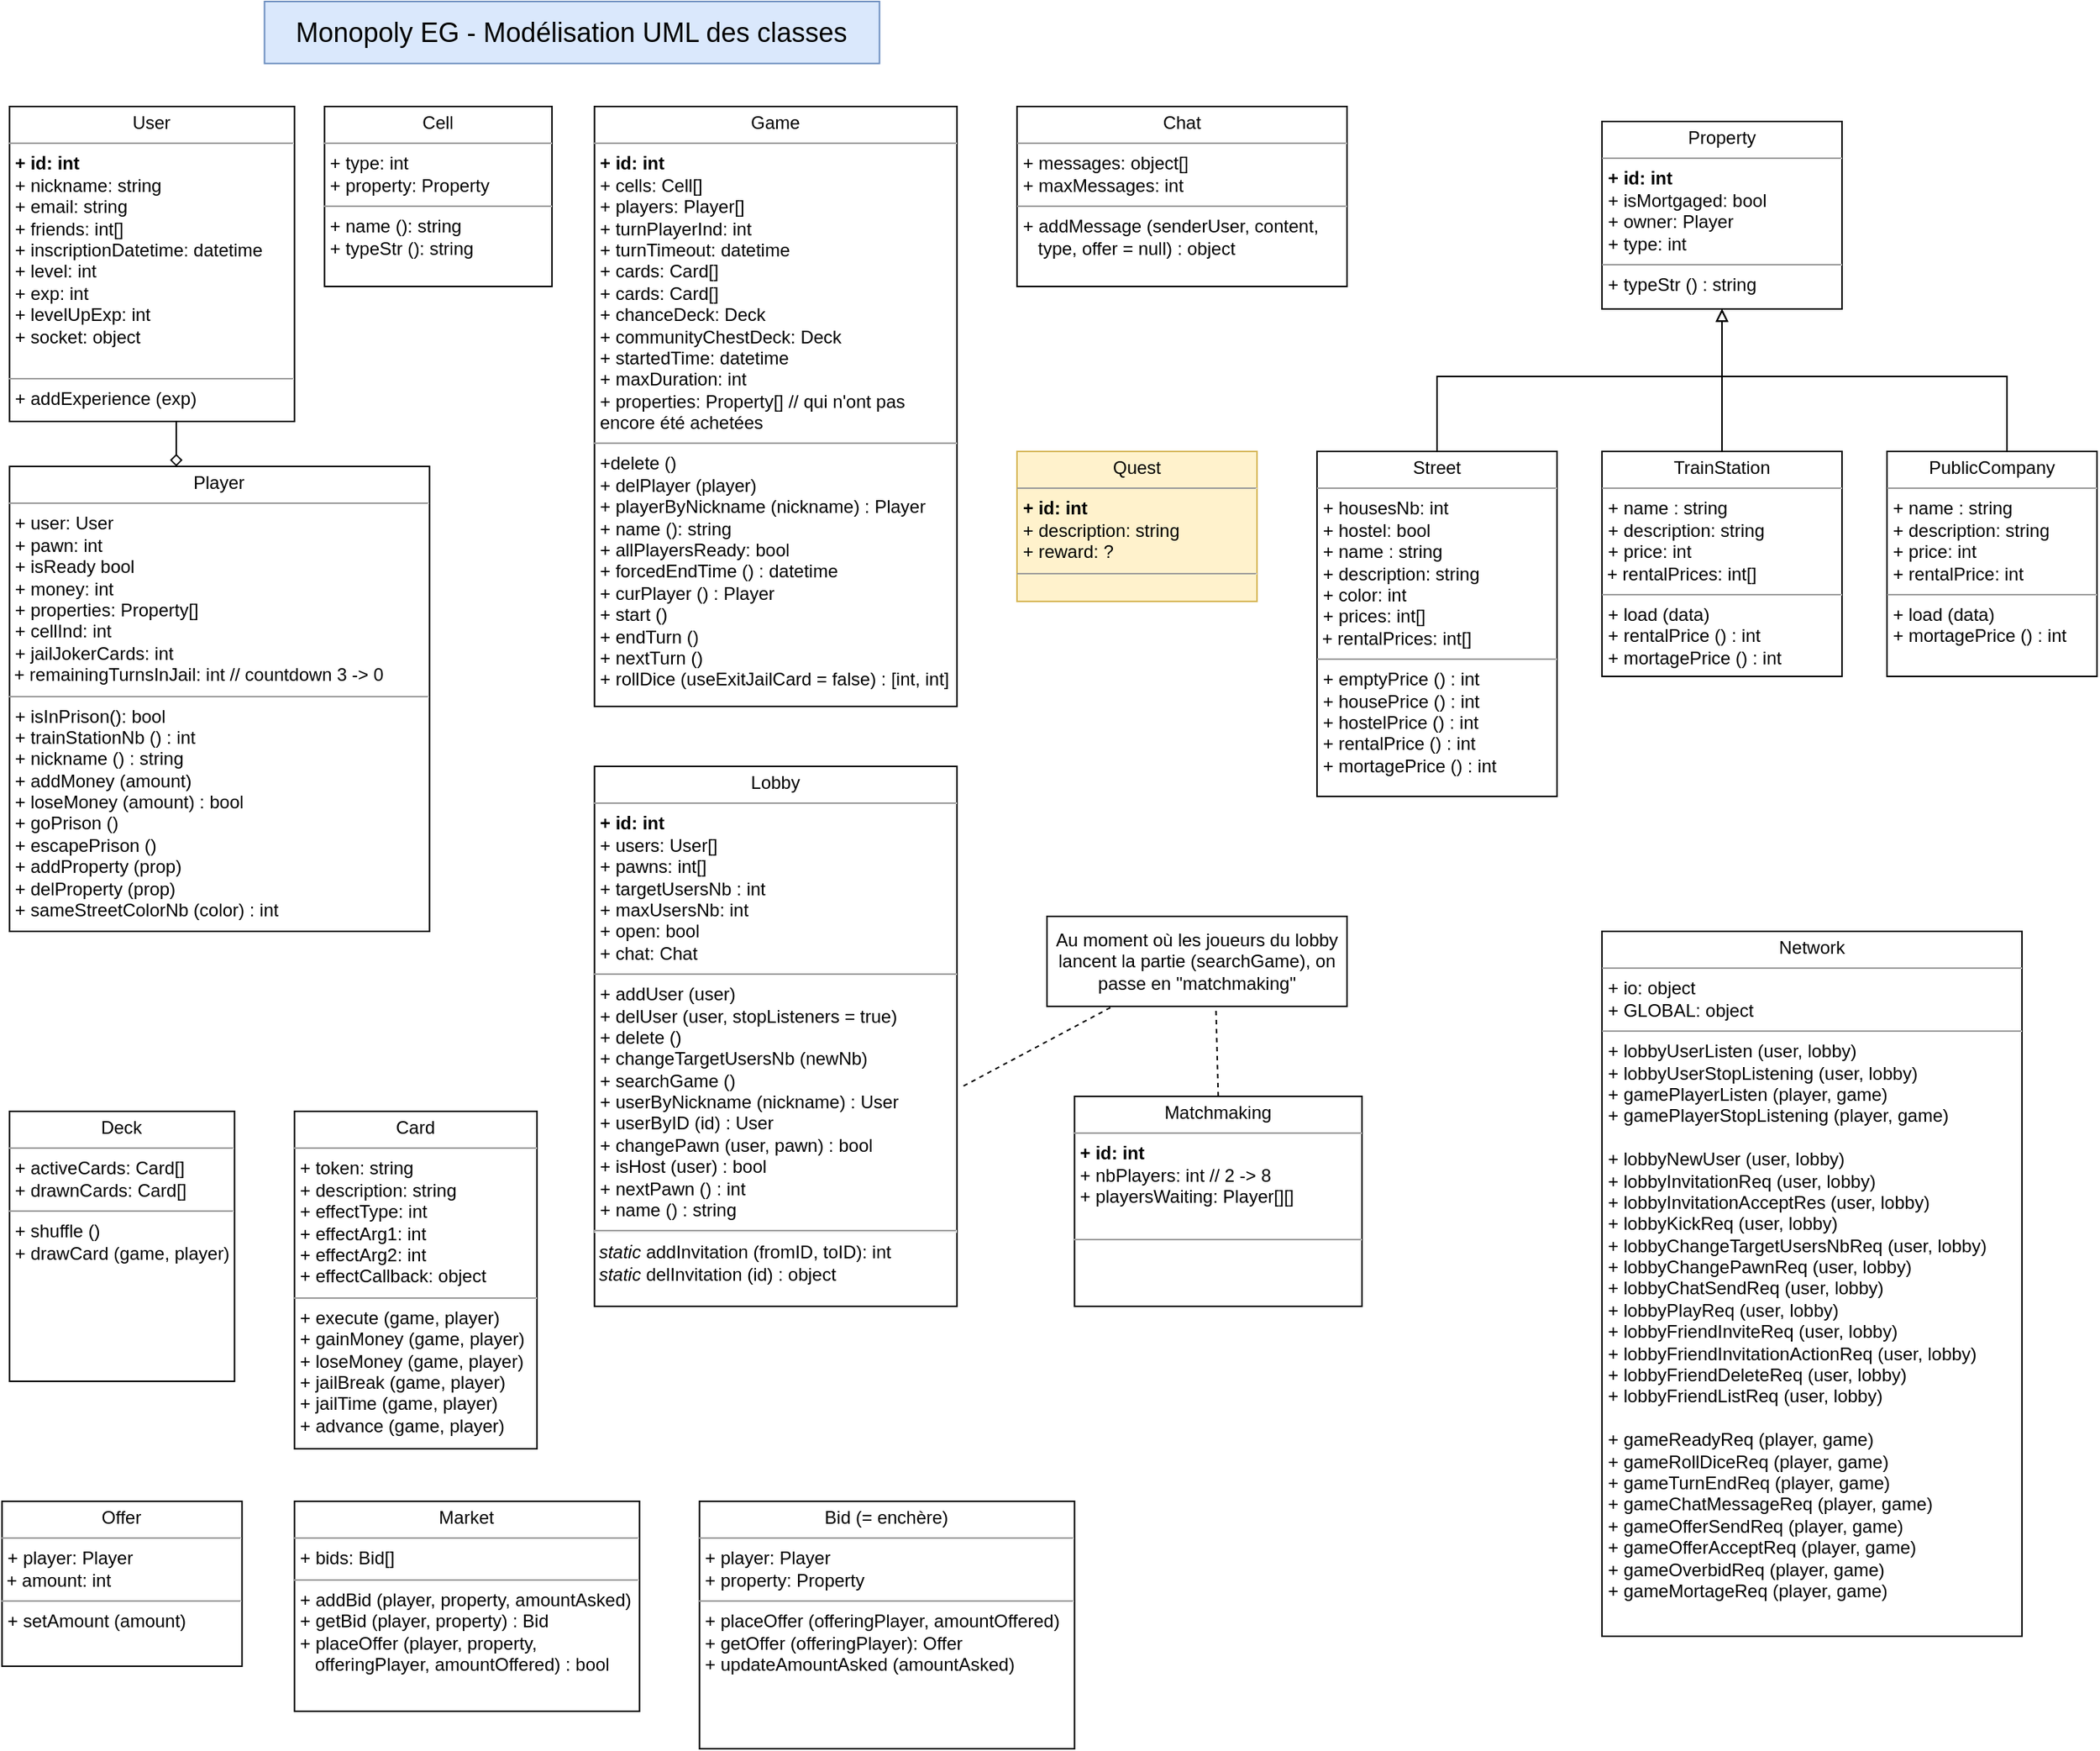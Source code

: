 <mxfile version="12.8.1" type="device"><diagram id="NGdUNpbm5gjmTRBbNCCQ" name="Page-3"><mxGraphModel dx="2592" dy="957" grid="1" gridSize="10" guides="1" tooltips="1" connect="1" arrows="1" fold="1" page="1" pageScale="1" pageWidth="1169" pageHeight="827" math="0" shadow="0"><root><mxCell id="SVVg9primmLAycenx9-a-0"/><mxCell id="SVVg9primmLAycenx9-a-1" parent="SVVg9primmLAycenx9-a-0"/><mxCell id="SVVg9primmLAycenx9-a-2" value="&lt;p style=&quot;margin: 0px ; margin-top: 4px ; text-align: center&quot;&gt;Game&lt;/p&gt;&lt;hr size=&quot;1&quot;&gt;&lt;p style=&quot;margin: 0px ; margin-left: 4px&quot;&gt;&lt;span style=&quot;font-weight: 700 ; white-space: normal&quot;&gt;+ id: int&lt;/span&gt;&lt;br&gt;&lt;/p&gt;&lt;p style=&quot;margin: 0px ; margin-left: 4px&quot;&gt;&lt;span style=&quot;white-space: normal&quot;&gt;+ cells: Cell[]&lt;/span&gt;&lt;span style=&quot;font-weight: 700 ; white-space: normal&quot;&gt;&lt;br&gt;&lt;/span&gt;&lt;/p&gt;&lt;p style=&quot;margin: 0px ; margin-left: 4px&quot;&gt;&lt;span style=&quot;white-space: normal&quot;&gt;+ players: Player[]&lt;/span&gt;&lt;/p&gt;&lt;p style=&quot;margin: 0px ; margin-left: 4px&quot;&gt;+ turnPlayerInd: int&lt;/p&gt;&lt;p style=&quot;margin: 0px ; margin-left: 4px&quot;&gt;+ turnTimeout: datetime&lt;br&gt;&lt;/p&gt;&lt;p style=&quot;margin: 0px ; margin-left: 4px&quot;&gt;&lt;span style=&quot;white-space: normal&quot;&gt;+ cards: Card[]&lt;br&gt;&lt;/span&gt;&lt;/p&gt;&lt;p style=&quot;margin: 0px ; margin-left: 4px&quot;&gt;&lt;span style=&quot;white-space: normal&quot;&gt;+ cards: Card[]&lt;/span&gt;&lt;/p&gt;&lt;p style=&quot;margin: 0px ; margin-left: 4px&quot;&gt;&lt;span style=&quot;white-space: normal&quot;&gt;+ chanceDeck: Deck&lt;/span&gt;&lt;/p&gt;&lt;p style=&quot;margin: 0px ; margin-left: 4px&quot;&gt;&lt;span style=&quot;white-space: normal&quot;&gt;+ communityChestDeck: Deck&lt;/span&gt;&lt;/p&gt;&lt;p style=&quot;margin: 0px ; margin-left: 4px&quot;&gt;&lt;span style=&quot;white-space: normal&quot;&gt;+ startedTime: datetime&lt;/span&gt;&lt;/p&gt;&lt;p style=&quot;margin: 0px ; margin-left: 4px&quot;&gt;&lt;span style=&quot;white-space: normal&quot;&gt;+ maxDuration: int&lt;br&gt;&lt;/span&gt;&lt;/p&gt;&lt;p style=&quot;margin: 0px ; margin-left: 4px&quot;&gt;&lt;span style=&quot;white-space: normal&quot;&gt;+ properties: Property[] // qui n'ont pas encore été achetées&lt;/span&gt;&lt;/p&gt;&lt;hr size=&quot;1&quot;&gt;&lt;p style=&quot;margin: 0px ; margin-left: 4px&quot;&gt;+delete ()&lt;/p&gt;&lt;p style=&quot;margin: 0px ; margin-left: 4px&quot;&gt;+ delPlayer (player)&lt;/p&gt;&lt;p style=&quot;margin: 0px ; margin-left: 4px&quot;&gt;+ playerByNickname (nickname) : Player&lt;/p&gt;&lt;p style=&quot;margin: 0px ; margin-left: 4px&quot;&gt;+ name (): string&lt;/p&gt;&lt;p style=&quot;margin: 0px ; margin-left: 4px&quot;&gt;+ allPlayersReady: bool&lt;/p&gt;&lt;p style=&quot;margin: 0px ; margin-left: 4px&quot;&gt;+ forcedEndTime () : datetime&lt;/p&gt;&lt;p style=&quot;margin: 0px ; margin-left: 4px&quot;&gt;+ curPlayer () : Player&lt;/p&gt;&lt;p style=&quot;margin: 0px ; margin-left: 4px&quot;&gt;+ start ()&lt;/p&gt;&lt;p style=&quot;margin: 0px ; margin-left: 4px&quot;&gt;+ endTurn ()&lt;/p&gt;&lt;p style=&quot;margin: 0px ; margin-left: 4px&quot;&gt;+ nextTurn ()&lt;/p&gt;&lt;p style=&quot;margin: 0px ; margin-left: 4px&quot;&gt;+ rollDice (useExitJailCard = false) : [int, int]&lt;br&gt;&lt;/p&gt;" style="verticalAlign=top;align=left;overflow=fill;fontSize=12;fontFamily=Helvetica;html=1;rounded=0;shadow=0;comic=0;labelBackgroundColor=none;strokeWidth=1" parent="SVVg9primmLAycenx9-a-1" vertex="1"><mxGeometry x="428.33" y="90" width="241.67" height="400" as="geometry"/></mxCell><mxCell id="SVVg9primmLAycenx9-a-3" value="&lt;p style=&quot;margin: 0px ; margin-top: 4px ; text-align: center&quot;&gt;Cell&lt;/p&gt;&lt;hr size=&quot;1&quot;&gt;&lt;p style=&quot;margin: 0px ; margin-left: 4px&quot;&gt;&lt;span style=&quot;white-space: normal&quot;&gt;+ type: int&lt;/span&gt;&lt;span style=&quot;font-weight: 700 ; white-space: normal&quot;&gt;&lt;br&gt;&lt;/span&gt;&lt;/p&gt;&lt;p style=&quot;margin: 0px ; margin-left: 4px&quot;&gt;&lt;span style=&quot;white-space: normal&quot;&gt;+ property: Property&lt;/span&gt;&lt;/p&gt;&lt;hr size=&quot;1&quot;&gt;&lt;p style=&quot;margin: 0px ; margin-left: 4px&quot;&gt;+ name (): string&lt;/p&gt;&lt;p style=&quot;margin: 0px ; margin-left: 4px&quot;&gt;+ typeStr (): string&lt;br&gt;&lt;/p&gt;" style="verticalAlign=top;align=left;overflow=fill;fontSize=12;fontFamily=Helvetica;html=1;rounded=0;shadow=0;comic=0;labelBackgroundColor=none;strokeWidth=1" parent="SVVg9primmLAycenx9-a-1" vertex="1"><mxGeometry x="248.33" y="90" width="151.67" height="120" as="geometry"/></mxCell><mxCell id="SVVg9primmLAycenx9-a-40" style="edgeStyle=orthogonalEdgeStyle;rounded=0;comic=0;jumpStyle=none;orthogonalLoop=1;jettySize=auto;html=1;entryX=0.585;entryY=0.999;entryDx=0;entryDy=0;entryPerimeter=0;shadow=0;endArrow=none;endFill=0;strokeWidth=1;startArrow=diamond;startFill=0;" parent="SVVg9primmLAycenx9-a-1" source="SVVg9primmLAycenx9-a-4" target="SVVg9primmLAycenx9-a-22" edge="1"><mxGeometry relative="1" as="geometry"><Array as="points"><mxPoint x="149" y="270"/></Array></mxGeometry></mxCell><mxCell id="SVVg9primmLAycenx9-a-4" value="&lt;p style=&quot;margin: 0px ; margin-top: 4px ; text-align: center&quot;&gt;Player&lt;/p&gt;&lt;hr size=&quot;1&quot;&gt;&lt;p style=&quot;margin: 0px ; margin-left: 4px&quot;&gt;&lt;span style=&quot;white-space: normal&quot;&gt;+ user: User&lt;/span&gt;&lt;br&gt;&lt;span style=&quot;white-space: normal&quot;&gt;&lt;span style=&quot;white-space: normal&quot;&gt;+ pawn: int&lt;br&gt;&lt;/span&gt;&lt;/span&gt;&lt;/p&gt;&lt;p style=&quot;margin: 0px ; margin-left: 4px&quot;&gt;&lt;span style=&quot;white-space: normal&quot;&gt;+ isReady bool&lt;/span&gt;&lt;/p&gt;&lt;p style=&quot;margin: 0px ; margin-left: 4px&quot;&gt;&lt;span style=&quot;white-space: normal&quot;&gt;+ money: int&lt;br&gt;&lt;/span&gt;&lt;/p&gt;&lt;p style=&quot;margin: 0px ; margin-left: 4px&quot;&gt;&lt;span style=&quot;white-space: normal&quot;&gt;+ properties: Property[]&lt;/span&gt;&lt;/p&gt;&lt;p style=&quot;margin: 0px ; margin-left: 4px&quot;&gt;&lt;span style=&quot;white-space: normal&quot;&gt;+ cellInd: int&lt;br&gt;&lt;/span&gt;&lt;/p&gt;&lt;p style=&quot;margin: 0px ; margin-left: 4px&quot;&gt;&lt;span style=&quot;white-space: normal&quot;&gt;+ jailJokerCards: int&lt;/span&gt;&lt;/p&gt;&lt;span style=&quot;white-space: normal&quot;&gt;&amp;nbsp;+ remainingTurnsInJail: int // countdown 3 -&amp;gt; 0&lt;/span&gt;&lt;hr size=&quot;1&quot;&gt;&lt;p style=&quot;margin: 0px ; margin-left: 4px&quot;&gt;+ isInPrison(): bool&lt;/p&gt;&lt;p style=&quot;margin: 0px ; margin-left: 4px&quot;&gt;+ trainStationNb () : int&lt;/p&gt;&lt;p style=&quot;margin: 0px ; margin-left: 4px&quot;&gt;+ nickname () : string&lt;/p&gt;&lt;p style=&quot;margin: 0px ; margin-left: 4px&quot;&gt;+ addMoney (amount)&lt;/p&gt;&lt;p style=&quot;margin: 0px ; margin-left: 4px&quot;&gt;+ loseMoney (amount) : bool&lt;/p&gt;&lt;p style=&quot;margin: 0px ; margin-left: 4px&quot;&gt;+ goPrison ()&lt;/p&gt;&lt;p style=&quot;margin: 0px ; margin-left: 4px&quot;&gt;+ escapePrison ()&lt;/p&gt;&lt;p style=&quot;margin: 0px ; margin-left: 4px&quot;&gt;+ addProperty (prop)&lt;/p&gt;&lt;p style=&quot;margin: 0px ; margin-left: 4px&quot;&gt;+ delProperty (prop)&lt;/p&gt;&lt;p style=&quot;margin: 0px ; margin-left: 4px&quot;&gt;+ sameStreetColorNb (color) : int&lt;br&gt;&lt;/p&gt;" style="verticalAlign=top;align=left;overflow=fill;fontSize=12;fontFamily=Helvetica;html=1;rounded=0;shadow=0;comic=0;labelBackgroundColor=none;strokeWidth=1" parent="SVVg9primmLAycenx9-a-1" vertex="1"><mxGeometry x="38.33" y="330" width="280" height="310" as="geometry"/></mxCell><mxCell id="SVVg9primmLAycenx9-a-5" value="&lt;p style=&quot;margin: 0px ; margin-top: 4px ; text-align: center&quot;&gt;Property&lt;/p&gt;&lt;hr size=&quot;1&quot;&gt;&lt;p style=&quot;margin: 0px ; margin-left: 4px&quot;&gt;&lt;span style=&quot;font-weight: 700 ; white-space: normal&quot;&gt;+ id: int&lt;/span&gt;&lt;/p&gt;&lt;p style=&quot;margin: 0px ; margin-left: 4px&quot;&gt;&lt;span style=&quot;white-space: normal&quot;&gt;+ isMortgaged: bool&lt;/span&gt;&lt;/p&gt;&lt;p style=&quot;margin: 0px ; margin-left: 4px&quot;&gt;&lt;span style=&quot;white-space: normal&quot;&gt;+ owner: Player&lt;/span&gt;&lt;/p&gt;&lt;p style=&quot;margin: 0px ; margin-left: 4px&quot;&gt;&lt;span style=&quot;white-space: normal&quot;&gt;+ type: int&lt;br&gt;&lt;/span&gt;&lt;/p&gt;&lt;hr size=&quot;1&quot;&gt;&lt;p style=&quot;margin: 0px ; margin-left: 4px&quot;&gt;+ typeStr () : string&lt;br&gt;&lt;/p&gt;" style="verticalAlign=top;align=left;overflow=fill;fontSize=12;fontFamily=Helvetica;html=1;rounded=0;shadow=0;comic=0;labelBackgroundColor=none;strokeWidth=1" parent="SVVg9primmLAycenx9-a-1" vertex="1"><mxGeometry x="1100" y="100" width="160" height="125" as="geometry"/></mxCell><mxCell id="SVVg9primmLAycenx9-a-39" style="edgeStyle=orthogonalEdgeStyle;rounded=0;comic=0;jumpStyle=none;orthogonalLoop=1;jettySize=auto;html=1;shadow=0;endArrow=none;endFill=0;" parent="SVVg9primmLAycenx9-a-1" source="SVVg9primmLAycenx9-a-6" edge="1"><mxGeometry relative="1" as="geometry"><mxPoint x="1180" y="250" as="targetPoint"/><Array as="points"><mxPoint x="990" y="270"/><mxPoint x="1180" y="270"/></Array></mxGeometry></mxCell><mxCell id="SVVg9primmLAycenx9-a-6" value="&lt;p style=&quot;margin: 0px ; margin-top: 4px ; text-align: center&quot;&gt;Street&lt;/p&gt;&lt;hr size=&quot;1&quot;&gt;&lt;p style=&quot;margin: 0px ; margin-left: 4px&quot;&gt;+ housesNb: int&lt;/p&gt;&lt;p style=&quot;margin: 0px ; margin-left: 4px&quot;&gt;+ hostel: bool&lt;br&gt;&lt;/p&gt;&lt;p style=&quot;margin: 0px ; margin-left: 4px&quot;&gt;+ name : string&lt;/p&gt;&lt;p style=&quot;margin: 0px ; margin-left: 4px&quot;&gt;+ description: string&lt;/p&gt;&lt;p style=&quot;margin: 0px ; margin-left: 4px&quot;&gt;+ color: int&lt;br&gt;&lt;/p&gt;&lt;p style=&quot;margin: 0px ; margin-left: 4px&quot;&gt;+ prices: int[]&lt;/p&gt;&amp;nbsp;+ rentalPrices: int[]&lt;hr size=&quot;1&quot;&gt;&lt;p style=&quot;margin: 0px ; margin-left: 4px&quot;&gt;+ emptyPrice () : int&lt;/p&gt;&lt;p style=&quot;margin: 0px ; margin-left: 4px&quot;&gt;+ housePrice () : int&lt;/p&gt;&lt;p style=&quot;margin: 0px ; margin-left: 4px&quot;&gt;+ hostelPrice () : int&lt;/p&gt;&lt;p style=&quot;margin: 0px ; margin-left: 4px&quot;&gt;+ rentalPrice () : int&lt;/p&gt;&lt;p style=&quot;margin: 0px ; margin-left: 4px&quot;&gt;+ mortagePrice () : int&lt;br&gt;&lt;/p&gt;" style="verticalAlign=top;align=left;overflow=fill;fontSize=12;fontFamily=Helvetica;html=1;rounded=0;shadow=0;comic=0;labelBackgroundColor=none;strokeWidth=1" parent="SVVg9primmLAycenx9-a-1" vertex="1"><mxGeometry x="910" y="320" width="160" height="230" as="geometry"/></mxCell><mxCell id="SVVg9primmLAycenx9-a-37" style="edgeStyle=orthogonalEdgeStyle;rounded=0;comic=0;jumpStyle=none;orthogonalLoop=1;jettySize=auto;html=1;shadow=0;entryX=0.5;entryY=1;entryDx=0;entryDy=0;endArrow=block;endFill=0;" parent="SVVg9primmLAycenx9-a-1" source="SVVg9primmLAycenx9-a-8" target="SVVg9primmLAycenx9-a-5" edge="1"><mxGeometry relative="1" as="geometry"><mxPoint x="1180" y="230" as="targetPoint"/></mxGeometry></mxCell><mxCell id="SVVg9primmLAycenx9-a-8" value="&lt;p style=&quot;margin: 0px ; margin-top: 4px ; text-align: center&quot;&gt;TrainStation&lt;/p&gt;&lt;hr size=&quot;1&quot;&gt;&lt;p style=&quot;margin: 0px ; margin-left: 4px&quot;&gt;+ name : string&lt;/p&gt;&lt;p style=&quot;margin: 0px ; margin-left: 4px&quot;&gt;+ description: string&lt;/p&gt;&lt;p style=&quot;margin: 0px ; margin-left: 4px&quot;&gt;+ price: int&lt;/p&gt;&amp;nbsp;+ rentalPrices: int[]&lt;hr size=&quot;1&quot;&gt;&lt;p style=&quot;margin: 0px ; margin-left: 4px&quot;&gt;+ load (data)&lt;br&gt;&lt;/p&gt;&lt;p style=&quot;margin: 0px ; margin-left: 4px&quot;&gt;+ rentalPrice () : int&lt;/p&gt;&lt;p style=&quot;margin: 0px ; margin-left: 4px&quot;&gt;+ mortagePrice () : int&lt;br&gt;&lt;/p&gt;" style="verticalAlign=top;align=left;overflow=fill;fontSize=12;fontFamily=Helvetica;html=1;rounded=0;shadow=0;comic=0;labelBackgroundColor=none;strokeWidth=1" parent="SVVg9primmLAycenx9-a-1" vertex="1"><mxGeometry x="1100" y="320" width="160" height="150" as="geometry"/></mxCell><mxCell id="SVVg9primmLAycenx9-a-38" style="edgeStyle=orthogonalEdgeStyle;rounded=0;comic=0;jumpStyle=none;orthogonalLoop=1;jettySize=auto;html=1;shadow=0;endArrow=block;endFill=0;" parent="SVVg9primmLAycenx9-a-1" source="SVVg9primmLAycenx9-a-9" target="SVVg9primmLAycenx9-a-5" edge="1"><mxGeometry relative="1" as="geometry"><mxPoint x="1370" y="190" as="targetPoint"/><Array as="points"><mxPoint x="1370" y="270"/><mxPoint x="1180" y="270"/></Array></mxGeometry></mxCell><mxCell id="SVVg9primmLAycenx9-a-9" value="&lt;p style=&quot;margin: 0px ; margin-top: 4px ; text-align: center&quot;&gt;PublicCompany&lt;/p&gt;&lt;hr size=&quot;1&quot;&gt;&lt;p style=&quot;margin: 0px ; margin-left: 4px&quot;&gt;+ name : string&lt;/p&gt;&lt;p style=&quot;margin: 0px ; margin-left: 4px&quot;&gt;+ description: string&lt;/p&gt;&lt;p style=&quot;margin: 0px ; margin-left: 4px&quot;&gt;+ price: int&lt;/p&gt;&lt;p style=&quot;margin: 0px ; margin-left: 4px&quot;&gt;+ rentalPrice: int&lt;br&gt;&lt;/p&gt;&lt;hr size=&quot;1&quot;&gt;&lt;p style=&quot;margin: 0px ; margin-left: 4px&quot;&gt;+ load (data)&lt;br&gt;&lt;/p&gt;&lt;p style=&quot;margin: 0px ; margin-left: 4px&quot;&gt;+ mortagePrice () : int&lt;br&gt;&lt;/p&gt;" style="verticalAlign=top;align=left;overflow=fill;fontSize=12;fontFamily=Helvetica;html=1;rounded=0;shadow=0;comic=0;labelBackgroundColor=none;strokeWidth=1" parent="SVVg9primmLAycenx9-a-1" vertex="1"><mxGeometry x="1290" y="320" width="140" height="150" as="geometry"/></mxCell><mxCell id="SVVg9primmLAycenx9-a-10" value="&lt;p style=&quot;margin: 0px ; margin-top: 4px ; text-align: center&quot;&gt;Offer&lt;/p&gt;&lt;hr size=&quot;1&quot;&gt;&lt;p style=&quot;margin: 0px ; margin-left: 4px&quot;&gt;&lt;span style=&quot;white-space: normal&quot;&gt;+ player: Player&lt;br&gt;&lt;/span&gt;&lt;/p&gt;&lt;span style=&quot;white-space: normal&quot;&gt;&amp;nbsp;+ amount: int&lt;/span&gt;&lt;hr size=&quot;1&quot;&gt;&lt;p style=&quot;margin: 0px ; margin-left: 4px&quot;&gt;+ setAmount (amount)&lt;/p&gt;&lt;p style=&quot;margin: 0px ; margin-left: 4px&quot;&gt;&lt;br&gt;&lt;/p&gt;" style="verticalAlign=top;align=left;overflow=fill;fontSize=12;fontFamily=Helvetica;html=1;rounded=0;shadow=0;comic=0;labelBackgroundColor=none;strokeWidth=1" parent="SVVg9primmLAycenx9-a-1" vertex="1"><mxGeometry x="33.33" y="1020" width="160" height="110" as="geometry"/></mxCell><mxCell id="SVVg9primmLAycenx9-a-11" value="&lt;p style=&quot;margin: 0px ; margin-top: 4px ; text-align: center&quot;&gt;Chat&lt;/p&gt;&lt;hr size=&quot;1&quot;&gt;&lt;p style=&quot;margin: 0px ; margin-left: 4px&quot;&gt;&lt;span style=&quot;white-space: normal&quot;&gt;+ messages: object[]&lt;/span&gt;&lt;/p&gt;&lt;p style=&quot;margin: 0px ; margin-left: 4px&quot;&gt;&lt;span style=&quot;white-space: normal&quot;&gt;+ maxMessages: int&lt;br&gt;&lt;/span&gt;&lt;/p&gt;&lt;hr size=&quot;1&quot;&gt;&lt;p style=&quot;margin: 0px ; margin-left: 4px&quot;&gt;+ addMessage (senderUser, content, &lt;br&gt;&lt;/p&gt;&lt;p style=&quot;margin: 0px ; margin-left: 4px&quot;&gt;&amp;nbsp;&amp;nbsp; type, offer = null) : object&lt;br&gt;&lt;/p&gt;&lt;p style=&quot;margin: 0px ; margin-left: 4px&quot;&gt;&lt;br&gt;&lt;/p&gt;" style="verticalAlign=top;align=left;overflow=fill;fontSize=12;fontFamily=Helvetica;html=1;rounded=0;shadow=0;comic=0;labelBackgroundColor=none;strokeWidth=1" parent="SVVg9primmLAycenx9-a-1" vertex="1"><mxGeometry x="710" y="90" width="220" height="120" as="geometry"/></mxCell><mxCell id="SVVg9primmLAycenx9-a-13" value="&lt;p style=&quot;margin: 0px ; margin-top: 4px ; text-align: center&quot;&gt;Card&lt;/p&gt;&lt;hr size=&quot;1&quot;&gt;&lt;p style=&quot;margin: 0px ; margin-left: 4px&quot;&gt;+ token: string&lt;br&gt;&lt;/p&gt;&lt;p style=&quot;margin: 0px ; margin-left: 4px&quot;&gt;+ description: string&lt;/p&gt;&lt;p style=&quot;margin: 0px ; margin-left: 4px&quot;&gt;+ effectType: int&lt;/p&gt;&lt;p style=&quot;margin: 0px ; margin-left: 4px&quot;&gt;+ effectArg1: int&lt;/p&gt;&lt;p style=&quot;margin: 0px ; margin-left: 4px&quot;&gt;+ effectArg2: int&lt;/p&gt;&lt;p style=&quot;margin: 0px ; margin-left: 4px&quot;&gt;+ effectCallback: object&lt;br&gt;&lt;/p&gt;&lt;hr size=&quot;1&quot;&gt;&lt;p style=&quot;margin: 0px ; margin-left: 4px&quot;&gt;+ execute (game, player)&lt;/p&gt;&lt;p style=&quot;margin: 0px ; margin-left: 4px&quot;&gt;+ gainMoney (game, player)&lt;/p&gt;&lt;p style=&quot;margin: 0px ; margin-left: 4px&quot;&gt;+ loseMoney (game, player)&lt;/p&gt;&lt;p style=&quot;margin: 0px ; margin-left: 4px&quot;&gt;+ jailBreak (game, player)&lt;/p&gt;&lt;p style=&quot;margin: 0px ; margin-left: 4px&quot;&gt;+ jailTime (game, player)&lt;/p&gt;&lt;p style=&quot;margin: 0px ; margin-left: 4px&quot;&gt;+ advance (game, player)&lt;br&gt;&lt;/p&gt;" style="verticalAlign=top;align=left;overflow=fill;fontSize=12;fontFamily=Helvetica;html=1;rounded=0;shadow=0;comic=0;labelBackgroundColor=none;strokeWidth=1;direction=south;" parent="SVVg9primmLAycenx9-a-1" vertex="1"><mxGeometry x="228.33" y="760" width="161.67" height="225" as="geometry"/></mxCell><mxCell id="SVVg9primmLAycenx9-a-14" value="&lt;p style=&quot;margin: 0px ; margin-top: 4px ; text-align: center&quot;&gt;Bid (= enchère)&lt;/p&gt;&lt;hr size=&quot;1&quot;&gt;&lt;p style=&quot;margin: 0px ; margin-left: 4px&quot;&gt;&lt;span style=&quot;white-space: normal&quot;&gt;+ player: Player&lt;/span&gt;&lt;/p&gt;&lt;p style=&quot;margin: 0px ; margin-left: 4px&quot;&gt;&lt;span style=&quot;white-space: normal&quot;&gt;+ property: Property&lt;/span&gt;&lt;/p&gt;&lt;hr size=&quot;1&quot;&gt;&lt;p style=&quot;margin: 0px ; margin-left: 4px&quot;&gt;+ placeOffer (offeringPlayer, amountOffered)&lt;/p&gt;&lt;p style=&quot;margin: 0px ; margin-left: 4px&quot;&gt;+ getOffer (offeringPlayer): Offer&lt;/p&gt;&lt;p style=&quot;margin: 0px ; margin-left: 4px&quot;&gt;+ updateAmountAsked (amountAsked)&lt;br&gt;&lt;/p&gt;" style="verticalAlign=top;align=left;overflow=fill;fontSize=12;fontFamily=Helvetica;html=1;rounded=0;shadow=0;comic=0;labelBackgroundColor=none;strokeWidth=1" parent="SVVg9primmLAycenx9-a-1" vertex="1"><mxGeometry x="498.33" y="1020" width="250" height="165" as="geometry"/></mxCell><mxCell id="SVVg9primmLAycenx9-a-16" value="&lt;p style=&quot;margin: 0px ; margin-top: 4px ; text-align: center&quot;&gt;Lobby&lt;/p&gt;&lt;hr size=&quot;1&quot;&gt;&lt;p style=&quot;margin: 0px ; margin-left: 4px&quot;&gt;&lt;span style=&quot;font-weight: 700 ; white-space: normal&quot;&gt;+ id: int&lt;/span&gt;&lt;/p&gt;&lt;p style=&quot;margin: 0px ; margin-left: 4px&quot;&gt;&lt;span style=&quot;white-space: normal&quot;&gt;+ users: User[]&lt;/span&gt;&lt;/p&gt;&lt;p style=&quot;margin: 0px ; margin-left: 4px&quot;&gt;+ pawns: int[]&lt;br&gt;&lt;span style=&quot;white-space: normal&quot;&gt;&lt;span style=&quot;white-space: normal&quot;&gt;+ targetUsersNb : int&lt;/span&gt;&lt;/span&gt;&lt;/p&gt;&lt;p style=&quot;margin: 0px ; margin-left: 4px&quot;&gt;&lt;span style=&quot;white-space: normal&quot;&gt;&lt;span style=&quot;white-space: normal&quot;&gt;+ maxUsersNb: int&lt;br&gt;&lt;/span&gt;&lt;/span&gt;&lt;/p&gt;&lt;p style=&quot;margin: 0px ; margin-left: 4px&quot;&gt;&lt;span style=&quot;white-space: normal&quot;&gt;&lt;span style=&quot;white-space: normal&quot;&gt;+ open: bool&lt;br&gt;&lt;/span&gt;&lt;/span&gt;&lt;/p&gt;&lt;p style=&quot;margin: 0px ; margin-left: 4px&quot;&gt;&lt;span style=&quot;white-space: normal&quot;&gt;+ chat: Chat&lt;/span&gt;&lt;/p&gt;&lt;hr size=&quot;1&quot;&gt;&lt;p style=&quot;margin: 0px ; margin-left: 4px&quot;&gt;+ addUser (user) &lt;br&gt;&lt;/p&gt;&lt;p style=&quot;margin: 0px ; margin-left: 4px&quot;&gt;+ delUser (user, stopListeners = true)&lt;/p&gt;&lt;p style=&quot;margin: 0px ; margin-left: 4px&quot;&gt;+ delete ()&lt;/p&gt;&lt;p style=&quot;margin: 0px ; margin-left: 4px&quot;&gt;+ changeTargetUsersNb (newNb)&lt;/p&gt;&lt;p style=&quot;margin: 0px ; margin-left: 4px&quot;&gt;+ searchGame ()&lt;/p&gt;&lt;p style=&quot;margin: 0px ; margin-left: 4px&quot;&gt;+ userByNickname (nickname) : User&lt;/p&gt;&lt;p style=&quot;margin: 0px ; margin-left: 4px&quot;&gt;+ userByID (id) : User&lt;/p&gt;&lt;p style=&quot;margin: 0px ; margin-left: 4px&quot;&gt;+ changePawn (user, pawn) : bool&lt;/p&gt;&lt;p style=&quot;margin: 0px ; margin-left: 4px&quot;&gt;+ isHost (user) : bool&lt;/p&gt;&lt;p style=&quot;margin: 0px ; margin-left: 4px&quot;&gt;+ nextPawn () : int&lt;/p&gt;&lt;p style=&quot;margin: 0px ; margin-left: 4px&quot;&gt;+ name () : string&lt;/p&gt;&lt;hr&gt;&lt;div&gt;&amp;nbsp;&lt;i&gt;static&lt;/i&gt; addInvitation (fromID, toID): int&lt;/div&gt;&lt;div&gt;&amp;nbsp;&lt;i&gt;static&lt;/i&gt; delInvitation (id) : object&lt;br&gt;&lt;/div&gt;&lt;p style=&quot;margin: 0px ; margin-left: 4px&quot;&gt;&lt;br&gt;&lt;/p&gt;" style="verticalAlign=top;align=left;overflow=fill;fontSize=12;fontFamily=Helvetica;html=1;rounded=0;shadow=0;comic=0;labelBackgroundColor=none;strokeWidth=1" parent="SVVg9primmLAycenx9-a-1" vertex="1"><mxGeometry x="428.33" y="530" width="241.67" height="360" as="geometry"/></mxCell><mxCell id="SVVg9primmLAycenx9-a-17" value="&lt;p style=&quot;margin: 0px ; margin-top: 4px ; text-align: center&quot;&gt;Matchmaking&lt;/p&gt;&lt;hr size=&quot;1&quot;&gt;&lt;p style=&quot;margin: 0px ; margin-left: 4px&quot;&gt;&lt;span style=&quot;font-weight: 700 ; white-space: normal&quot;&gt;+ id: int&lt;/span&gt;&lt;/p&gt;&lt;p style=&quot;margin: 0px ; margin-left: 4px&quot;&gt;&lt;span style=&quot;white-space: normal&quot;&gt;+ nbPlayers: int // 2 -&amp;gt; 8&lt;/span&gt;&lt;/p&gt;&lt;p style=&quot;margin: 0px ; margin-left: 4px&quot;&gt;&lt;span style=&quot;white-space: normal&quot;&gt;+ playersWaiting: Player[][]&lt;/span&gt;&lt;/p&gt;&lt;p style=&quot;margin: 0px ; margin-left: 4px&quot;&gt;&lt;span style=&quot;white-space: normal&quot;&gt;&lt;br&gt;&lt;/span&gt;&lt;/p&gt;&lt;hr size=&quot;1&quot;&gt;&lt;p style=&quot;margin: 0px ; margin-left: 4px&quot;&gt;&lt;br&gt;&lt;/p&gt;" style="verticalAlign=top;align=left;overflow=fill;fontSize=12;fontFamily=Helvetica;html=1;rounded=0;shadow=0;comic=0;labelBackgroundColor=none;strokeWidth=1" parent="SVVg9primmLAycenx9-a-1" vertex="1"><mxGeometry x="748.33" y="750" width="191.67" height="140" as="geometry"/></mxCell><mxCell id="SVVg9primmLAycenx9-a-18" value="Au moment où les joueurs du lobby lancent la partie (searchGame), on passe en &quot;matchmaking&quot;" style="rounded=0;whiteSpace=wrap;html=1;" parent="SVVg9primmLAycenx9-a-1" vertex="1"><mxGeometry x="730" y="630" width="200" height="60" as="geometry"/></mxCell><mxCell id="SVVg9primmLAycenx9-a-19" value="" style="endArrow=none;dashed=1;html=1;exitX=1.018;exitY=0.592;exitDx=0;exitDy=0;exitPerimeter=0;" parent="SVVg9primmLAycenx9-a-1" source="SVVg9primmLAycenx9-a-16" target="SVVg9primmLAycenx9-a-18" edge="1"><mxGeometry width="50" height="50" relative="1" as="geometry"><mxPoint x="518.33" y="900" as="sourcePoint"/><mxPoint x="568.33" y="850" as="targetPoint"/><Array as="points"/></mxGeometry></mxCell><mxCell id="SVVg9primmLAycenx9-a-20" value="" style="endArrow=none;dashed=1;html=1;exitX=0.5;exitY=0;exitDx=0;exitDy=0;entryX=0.563;entryY=0.992;entryDx=0;entryDy=0;entryPerimeter=0;" parent="SVVg9primmLAycenx9-a-1" source="SVVg9primmLAycenx9-a-17" target="SVVg9primmLAycenx9-a-18" edge="1"><mxGeometry width="50" height="50" relative="1" as="geometry"><mxPoint x="698.33" y="770" as="sourcePoint"/><mxPoint x="760" y="660" as="targetPoint"/><Array as="points"/></mxGeometry></mxCell><mxCell id="SVVg9primmLAycenx9-a-21" value="&lt;p style=&quot;margin: 0px ; margin-top: 4px ; text-align: center&quot;&gt;Quest&lt;/p&gt;&lt;hr size=&quot;1&quot;&gt;&lt;p style=&quot;margin: 0px ; margin-left: 4px&quot;&gt;&lt;span style=&quot;font-weight: 700 ; white-space: normal&quot;&gt;+ id: int&lt;/span&gt;&lt;/p&gt;&lt;p style=&quot;margin: 0px ; margin-left: 4px&quot;&gt;+ description: string&lt;br&gt;&lt;/p&gt;&lt;p style=&quot;margin: 0px ; margin-left: 4px&quot;&gt;+ reward: ?&lt;/p&gt;&lt;hr size=&quot;1&quot;&gt;&lt;p style=&quot;margin: 0px ; margin-left: 4px&quot;&gt;&lt;br&gt;&lt;/p&gt;" style="verticalAlign=top;align=left;overflow=fill;fontSize=12;fontFamily=Helvetica;html=1;rounded=0;shadow=0;comic=0;labelBackgroundColor=none;strokeWidth=1;fillColor=#fff2cc;strokeColor=#d6b656;" parent="SVVg9primmLAycenx9-a-1" vertex="1"><mxGeometry x="710" y="320" width="160" height="100" as="geometry"/></mxCell><mxCell id="SVVg9primmLAycenx9-a-22" value="&lt;p style=&quot;margin: 0px ; margin-top: 4px ; text-align: center&quot;&gt;User&lt;/p&gt;&lt;hr size=&quot;1&quot;&gt;&lt;p style=&quot;margin: 0px ; margin-left: 4px&quot;&gt;&lt;span style=&quot;font-weight: 700 ; white-space: normal&quot;&gt;+ id: int&lt;/span&gt;&lt;br&gt;&lt;/p&gt;&lt;p style=&quot;margin: 0px ; margin-left: 4px&quot;&gt;&lt;span style=&quot;white-space: normal&quot;&gt;+ nickname: string&lt;br&gt;&lt;/span&gt;&lt;/p&gt;&lt;p style=&quot;margin: 0px ; margin-left: 4px&quot;&gt;&lt;span style=&quot;white-space: normal&quot;&gt;+ email: string&lt;/span&gt;&lt;/p&gt;&lt;p style=&quot;margin: 0px ; margin-left: 4px&quot;&gt;&lt;span style=&quot;white-space: normal&quot;&gt;+ friends: int[]&lt;/span&gt;&lt;/p&gt;&lt;p style=&quot;margin: 0px ; margin-left: 4px&quot;&gt;+ inscriptionDatetime: datetime&lt;/p&gt;&lt;p style=&quot;margin: 0px ; margin-left: 4px&quot;&gt;+ level: int&lt;/p&gt;&lt;p style=&quot;margin: 0px ; margin-left: 4px&quot;&gt;+ exp: int&lt;/p&gt;&lt;p style=&quot;margin: 0px ; margin-left: 4px&quot;&gt;+ levelUpExp: int&lt;br&gt;&lt;/p&gt;&lt;p style=&quot;margin: 0px ; margin-left: 4px&quot;&gt;&lt;span style=&quot;white-space: normal&quot;&gt;+ socket: object&lt;/span&gt;&lt;br&gt;&lt;/p&gt;&lt;div&gt;&lt;span style=&quot;white-space: normal&quot;&gt;&lt;br&gt;&lt;/span&gt;&lt;/div&gt;&lt;hr size=&quot;1&quot;&gt;&lt;p style=&quot;margin: 0px ; margin-left: 4px&quot;&gt;+ addExperience (exp)&lt;br&gt;&lt;/p&gt;" style="verticalAlign=top;align=left;overflow=fill;fontSize=12;fontFamily=Helvetica;html=1;rounded=0;shadow=0;comic=0;labelBackgroundColor=none;strokeWidth=1" parent="SVVg9primmLAycenx9-a-1" vertex="1"><mxGeometry x="38.33" y="90" width="190" height="210" as="geometry"/></mxCell><mxCell id="SVVg9primmLAycenx9-a-25" value="&lt;font style=&quot;font-size: 18px&quot;&gt;Monopoly EG - Modélisation UML des classes&lt;/font&gt;" style="rounded=0;whiteSpace=wrap;html=1;fillColor=#dae8fc;strokeColor=#6c8ebf;" parent="SVVg9primmLAycenx9-a-1" vertex="1"><mxGeometry x="208.33" y="20" width="410" height="41.33" as="geometry"/></mxCell><mxCell id="SVVg9primmLAycenx9-a-26" value="&lt;p style=&quot;margin: 0px ; margin-top: 4px ; text-align: center&quot;&gt;Network&lt;/p&gt;&lt;hr size=&quot;1&quot;&gt;&lt;p style=&quot;margin: 0px ; margin-left: 4px&quot;&gt;&lt;span style=&quot;white-space: normal&quot;&gt;+ io: object&lt;/span&gt;&lt;/p&gt;&lt;p style=&quot;margin: 0px ; margin-left: 4px&quot;&gt;&lt;span style=&quot;white-space: normal&quot;&gt;+ GLOBAL: object&lt;/span&gt;&lt;span style=&quot;font-weight: 700 ; white-space: normal&quot;&gt;&lt;br&gt;&lt;/span&gt;&lt;/p&gt;&lt;hr size=&quot;1&quot;&gt;&lt;p style=&quot;margin: 0px ; margin-left: 4px&quot;&gt;+ lobbyUserListen (user, lobby)&lt;/p&gt;&lt;p style=&quot;margin: 0px ; margin-left: 4px&quot;&gt;+ lobbyUserStopListening (user, lobby)&lt;/p&gt;&lt;p style=&quot;margin: 0px ; margin-left: 4px&quot;&gt;+ gamePlayerListen (player, game)&lt;/p&gt;&lt;p style=&quot;margin: 0px ; margin-left: 4px&quot;&gt;+ gamePlayerStopListening (player, game)&lt;/p&gt;&lt;p style=&quot;margin: 0px ; margin-left: 4px&quot;&gt;&lt;br&gt;&lt;/p&gt;&lt;p style=&quot;margin: 0px ; margin-left: 4px&quot;&gt;+ lobbyNewUser (user, lobby)&lt;/p&gt;&lt;p style=&quot;margin: 0px ; margin-left: 4px&quot;&gt;+ lobbyInvitationReq (user, lobby)&lt;/p&gt;&lt;p style=&quot;margin: 0px ; margin-left: 4px&quot;&gt;+ lobbyInvitationAcceptRes (user, lobby)&lt;/p&gt;&lt;p style=&quot;margin: 0px ; margin-left: 4px&quot;&gt;+ lobbyKickReq (user, lobby)&lt;/p&gt;&lt;p style=&quot;margin: 0px ; margin-left: 4px&quot;&gt;+ lobbyChangeTargetUsersNbReq (user, lobby)&lt;/p&gt;&lt;p style=&quot;margin: 0px ; margin-left: 4px&quot;&gt;+ lobbyChangePawnReq (user, lobby)&lt;/p&gt;&lt;p style=&quot;margin: 0px ; margin-left: 4px&quot;&gt;+ lobbyChatSendReq (user, lobby)&lt;/p&gt;&lt;p style=&quot;margin: 0px ; margin-left: 4px&quot;&gt;+ lobbyPlayReq (user, lobby)&lt;/p&gt;&lt;p style=&quot;margin: 0px ; margin-left: 4px&quot;&gt;+ lobbyFriendInviteReq (user, lobby)&lt;/p&gt;&lt;p style=&quot;margin: 0px ; margin-left: 4px&quot;&gt;+ lobbyFriendInvitationActionReq (user, lobby)&lt;/p&gt;&lt;p style=&quot;margin: 0px ; margin-left: 4px&quot;&gt;+ lobbyFriendDeleteReq (user, lobby)&lt;/p&gt;&lt;p style=&quot;margin: 0px ; margin-left: 4px&quot;&gt;+ lobbyFriendListReq (user, lobby)&lt;/p&gt;&lt;p style=&quot;margin: 0px ; margin-left: 4px&quot;&gt;&lt;br&gt;&lt;/p&gt;&lt;p style=&quot;margin: 0px ; margin-left: 4px&quot;&gt;+ gameReadyReq (player, game)&lt;/p&gt;&lt;p style=&quot;margin: 0px ; margin-left: 4px&quot;&gt;+ gameRollDiceReq (player, game)&lt;/p&gt;&lt;p style=&quot;margin: 0px ; margin-left: 4px&quot;&gt;+ gameTurnEndReq (player, game)&lt;/p&gt;&lt;p style=&quot;margin: 0px ; margin-left: 4px&quot;&gt;+ gameChatMessageReq (player, game)&lt;/p&gt;&lt;p style=&quot;margin: 0px ; margin-left: 4px&quot;&gt;+ gameOfferSendReq (player, game)&lt;/p&gt;&lt;p style=&quot;margin: 0px ; margin-left: 4px&quot;&gt;+ gameOfferAcceptReq (player, game)&lt;/p&gt;&lt;p style=&quot;margin: 0px ; margin-left: 4px&quot;&gt;+ gameOverbidReq (player, game)&lt;/p&gt;&lt;p style=&quot;margin: 0px ; margin-left: 4px&quot;&gt;+ gameMortageReq (player, game)&lt;/p&gt;" style="verticalAlign=top;align=left;overflow=fill;fontSize=12;fontFamily=Helvetica;html=1;rounded=0;shadow=0;comic=0;labelBackgroundColor=none;strokeWidth=1" parent="SVVg9primmLAycenx9-a-1" vertex="1"><mxGeometry x="1100" y="640" width="280" height="470" as="geometry"/></mxCell><mxCell id="SVVg9primmLAycenx9-a-43" value="&lt;p style=&quot;margin: 0px ; margin-top: 4px ; text-align: center&quot;&gt;Deck&lt;/p&gt;&lt;hr size=&quot;1&quot;&gt;&lt;p style=&quot;margin: 0px ; margin-left: 4px&quot;&gt;&lt;span style=&quot;white-space: normal&quot;&gt;&lt;/span&gt;&lt;span style=&quot;white-space: normal&quot;&gt;&lt;/span&gt;&lt;span style=&quot;white-space: normal&quot;&gt;+ activeCards: Card[]&lt;/span&gt;&lt;span style=&quot;font-weight: 700 ; white-space: normal&quot;&gt;&lt;br&gt;&lt;/span&gt;&lt;/p&gt;&lt;p style=&quot;margin: 0px ; margin-left: 4px&quot;&gt;&lt;span style=&quot;white-space: normal&quot;&gt;+ drawnCards: Card[]&lt;/span&gt;&lt;/p&gt;&lt;hr size=&quot;1&quot;&gt;&lt;p style=&quot;margin: 0px ; margin-left: 4px&quot;&gt;+ shuffle ()&lt;/p&gt;&lt;p style=&quot;margin: 0px ; margin-left: 4px&quot;&gt;+ drawCard (game, player)&lt;br&gt;&lt;/p&gt;" style="verticalAlign=top;align=left;overflow=fill;fontSize=12;fontFamily=Helvetica;html=1;rounded=0;shadow=0;comic=0;labelBackgroundColor=none;strokeWidth=1" parent="SVVg9primmLAycenx9-a-1" vertex="1"><mxGeometry x="38.33" y="760" width="150" height="180" as="geometry"/></mxCell><mxCell id="SVVg9primmLAycenx9-a-44" value="&lt;p style=&quot;margin: 0px ; margin-top: 4px ; text-align: center&quot;&gt;Market&lt;/p&gt;&lt;hr size=&quot;1&quot;&gt;&lt;p style=&quot;margin: 0px ; margin-left: 4px&quot;&gt;&lt;span style=&quot;white-space: normal&quot;&gt;+ bids: Bid[]&lt;/span&gt;&lt;span style=&quot;font-weight: 700 ; white-space: normal&quot;&gt;&lt;br&gt;&lt;/span&gt;&lt;/p&gt;&lt;hr size=&quot;1&quot;&gt;&lt;p style=&quot;margin: 0px ; margin-left: 4px&quot;&gt;+ addBid (player, property, amountAsked)&lt;/p&gt;&lt;p style=&quot;margin: 0px ; margin-left: 4px&quot;&gt;+ getBid (player, property) : Bid&lt;/p&gt;&lt;p style=&quot;margin: 0px ; margin-left: 4px&quot;&gt;+ placeOffer (player, property,&lt;/p&gt;&lt;p style=&quot;margin: 0px ; margin-left: 4px&quot;&gt;&amp;nbsp;&amp;nbsp; offeringPlayer, amountOffered) : bool&lt;br&gt;&lt;/p&gt;" style="verticalAlign=top;align=left;overflow=fill;fontSize=12;fontFamily=Helvetica;html=1;rounded=0;shadow=0;comic=0;labelBackgroundColor=none;strokeWidth=1" parent="SVVg9primmLAycenx9-a-1" vertex="1"><mxGeometry x="228.33" y="1020" width="230" height="140" as="geometry"/></mxCell></root></mxGraphModel></diagram></mxfile>